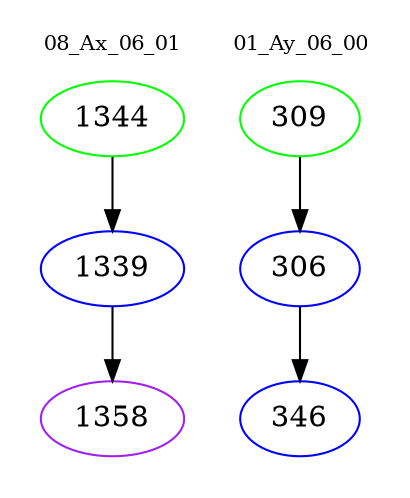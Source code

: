 digraph{
subgraph cluster_0 {
color = white
label = "08_Ax_06_01";
fontsize=10;
T0_1344 [label="1344", color="green"]
T0_1344 -> T0_1339 [color="black"]
T0_1339 [label="1339", color="blue"]
T0_1339 -> T0_1358 [color="black"]
T0_1358 [label="1358", color="purple"]
}
subgraph cluster_1 {
color = white
label = "01_Ay_06_00";
fontsize=10;
T1_309 [label="309", color="green"]
T1_309 -> T1_306 [color="black"]
T1_306 [label="306", color="blue"]
T1_306 -> T1_346 [color="black"]
T1_346 [label="346", color="blue"]
}
}
